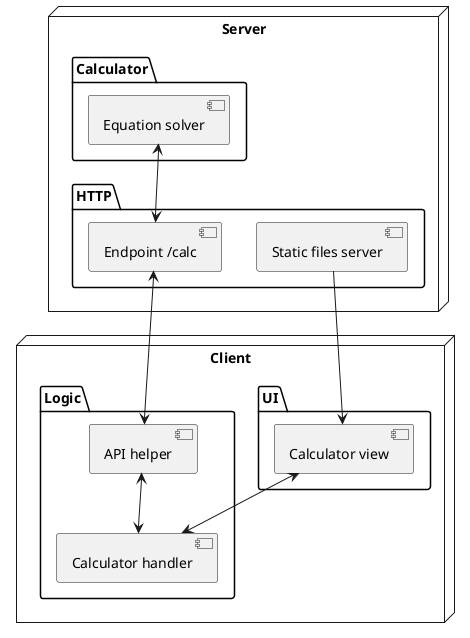 @startuml

node "Client" {
 package "UI" {
  [Calculator view]
 }

 package "Logic" {
  [API helper] <--> [Calculator handler]
 }

 [Calculator view] <--> [Calculator handler]
}

node "Server" {
 package "HTTP" {
  [Endpoint /calc]
  [Static files server]
 }

 package "Calculator" {
  [Equation solver]
 }

 [Static files server] --> [Calculator view]
 [Endpoint /calc] <--> [API helper]
 [Equation solver] <--> [Endpoint /calc]
}

@enduml